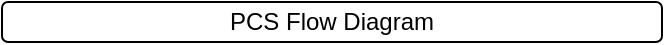 <mxfile version="21.8.2" type="github">
  <diagram name="Page-1" id="jE7E-ww1RXT0LPov2BIo">
    <mxGraphModel dx="794" dy="462" grid="1" gridSize="10" guides="1" tooltips="1" connect="1" arrows="1" fold="1" page="1" pageScale="1" pageWidth="827" pageHeight="1169" math="0" shadow="0">
      <root>
        <mxCell id="0" />
        <mxCell id="1" parent="0" />
        <mxCell id="dl7nTi8yWSRXbOjqtuoN-1" value="PCS Flow Diagram" style="rounded=1;whiteSpace=wrap;html=1;" vertex="1" parent="1">
          <mxGeometry x="260" y="10" width="330" height="20" as="geometry" />
        </mxCell>
      </root>
    </mxGraphModel>
  </diagram>
</mxfile>
